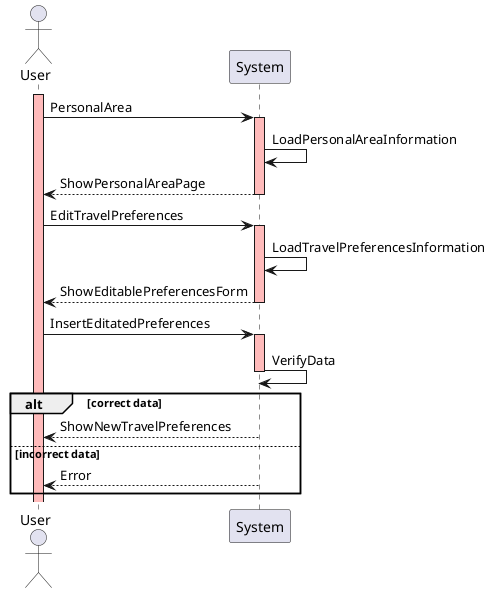 @startuml

actor User
participant System

activate User #FFBBBB
User -> System: PersonalArea
activate System #FFBBBB
System -> System: LoadPersonalAreaInformation
System --> User: ShowPersonalAreaPage
deactivate System
User -> System: EditTravelPreferences
activate System #FFBBBB
System -> System: LoadTravelPreferencesInformation
System --> User: ShowEditablePreferencesForm
deactivate System
User -> System: InsertEditatedPreferences
activate System #FFBBBB
System -> System: VerifyData
deactivate System

alt correct data
  System --> User: ShowNewTravelPreferences
else incorrect data
  System --> User: Error
end

@enduml
